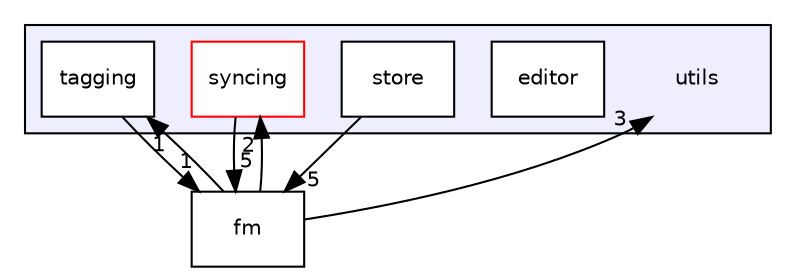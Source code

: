 digraph "utils" {
  compound=true
  node [ fontsize="10", fontname="Helvetica"];
  edge [ labelfontsize="10", labelfontname="Helvetica"];
  subgraph clusterdir_cbdb8362360e11eafe2fa3bc74cf0ffd {
    graph [ bgcolor="#eeeeff", pencolor="black", label="" URL="dir_cbdb8362360e11eafe2fa3bc74cf0ffd.html"];
    dir_cbdb8362360e11eafe2fa3bc74cf0ffd [shape=plaintext label="utils"];
    dir_80fd721ceff8b3e806180d4c303de13d [shape=box label="editor" color="black" fillcolor="white" style="filled" URL="dir_80fd721ceff8b3e806180d4c303de13d.html"];
    dir_f7a72396306b9782fdff16f67f6ae087 [shape=box label="store" color="black" fillcolor="white" style="filled" URL="dir_f7a72396306b9782fdff16f67f6ae087.html"];
    dir_c28dff6429c12561b3cf46c84bdb6431 [shape=box label="syncing" color="red" fillcolor="white" style="filled" URL="dir_c28dff6429c12561b3cf46c84bdb6431.html"];
    dir_0c6c3272e996d36e7bc4752842d8a95c [shape=box label="tagging" color="black" fillcolor="white" style="filled" URL="dir_0c6c3272e996d36e7bc4752842d8a95c.html"];
  }
  dir_f99bc57f6e96b81f96432a4d7e6e5016 [shape=box label="fm" URL="dir_f99bc57f6e96b81f96432a4d7e6e5016.html"];
  dir_0c6c3272e996d36e7bc4752842d8a95c->dir_f99bc57f6e96b81f96432a4d7e6e5016 [headlabel="1", labeldistance=1.5 headhref="dir_000004_000006.html"];
  dir_f7a72396306b9782fdff16f67f6ae087->dir_f99bc57f6e96b81f96432a4d7e6e5016 [headlabel="5", labeldistance=1.5 headhref="dir_000009_000006.html"];
  dir_c28dff6429c12561b3cf46c84bdb6431->dir_f99bc57f6e96b81f96432a4d7e6e5016 [headlabel="5", labeldistance=1.5 headhref="dir_000010_000006.html"];
  dir_f99bc57f6e96b81f96432a4d7e6e5016->dir_0c6c3272e996d36e7bc4752842d8a95c [headlabel="1", labeldistance=1.5 headhref="dir_000006_000004.html"];
  dir_f99bc57f6e96b81f96432a4d7e6e5016->dir_cbdb8362360e11eafe2fa3bc74cf0ffd [headlabel="3", labeldistance=1.5 headhref="dir_000006_000003.html"];
  dir_f99bc57f6e96b81f96432a4d7e6e5016->dir_c28dff6429c12561b3cf46c84bdb6431 [headlabel="2", labeldistance=1.5 headhref="dir_000006_000010.html"];
}
